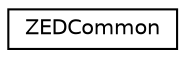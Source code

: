 digraph "Graphical Class Hierarchy"
{
 // LATEX_PDF_SIZE
  edge [fontname="Helvetica",fontsize="10",labelfontname="Helvetica",labelfontsize="10"];
  node [fontname="Helvetica",fontsize="10",shape=record];
  rankdir="LR";
  Node0 [label="ZEDCommon",height=0.2,width=0.4,color="black", fillcolor="white", style="filled",URL="$classsl_1_1ZEDCommon.html",tooltip=" "];
}
